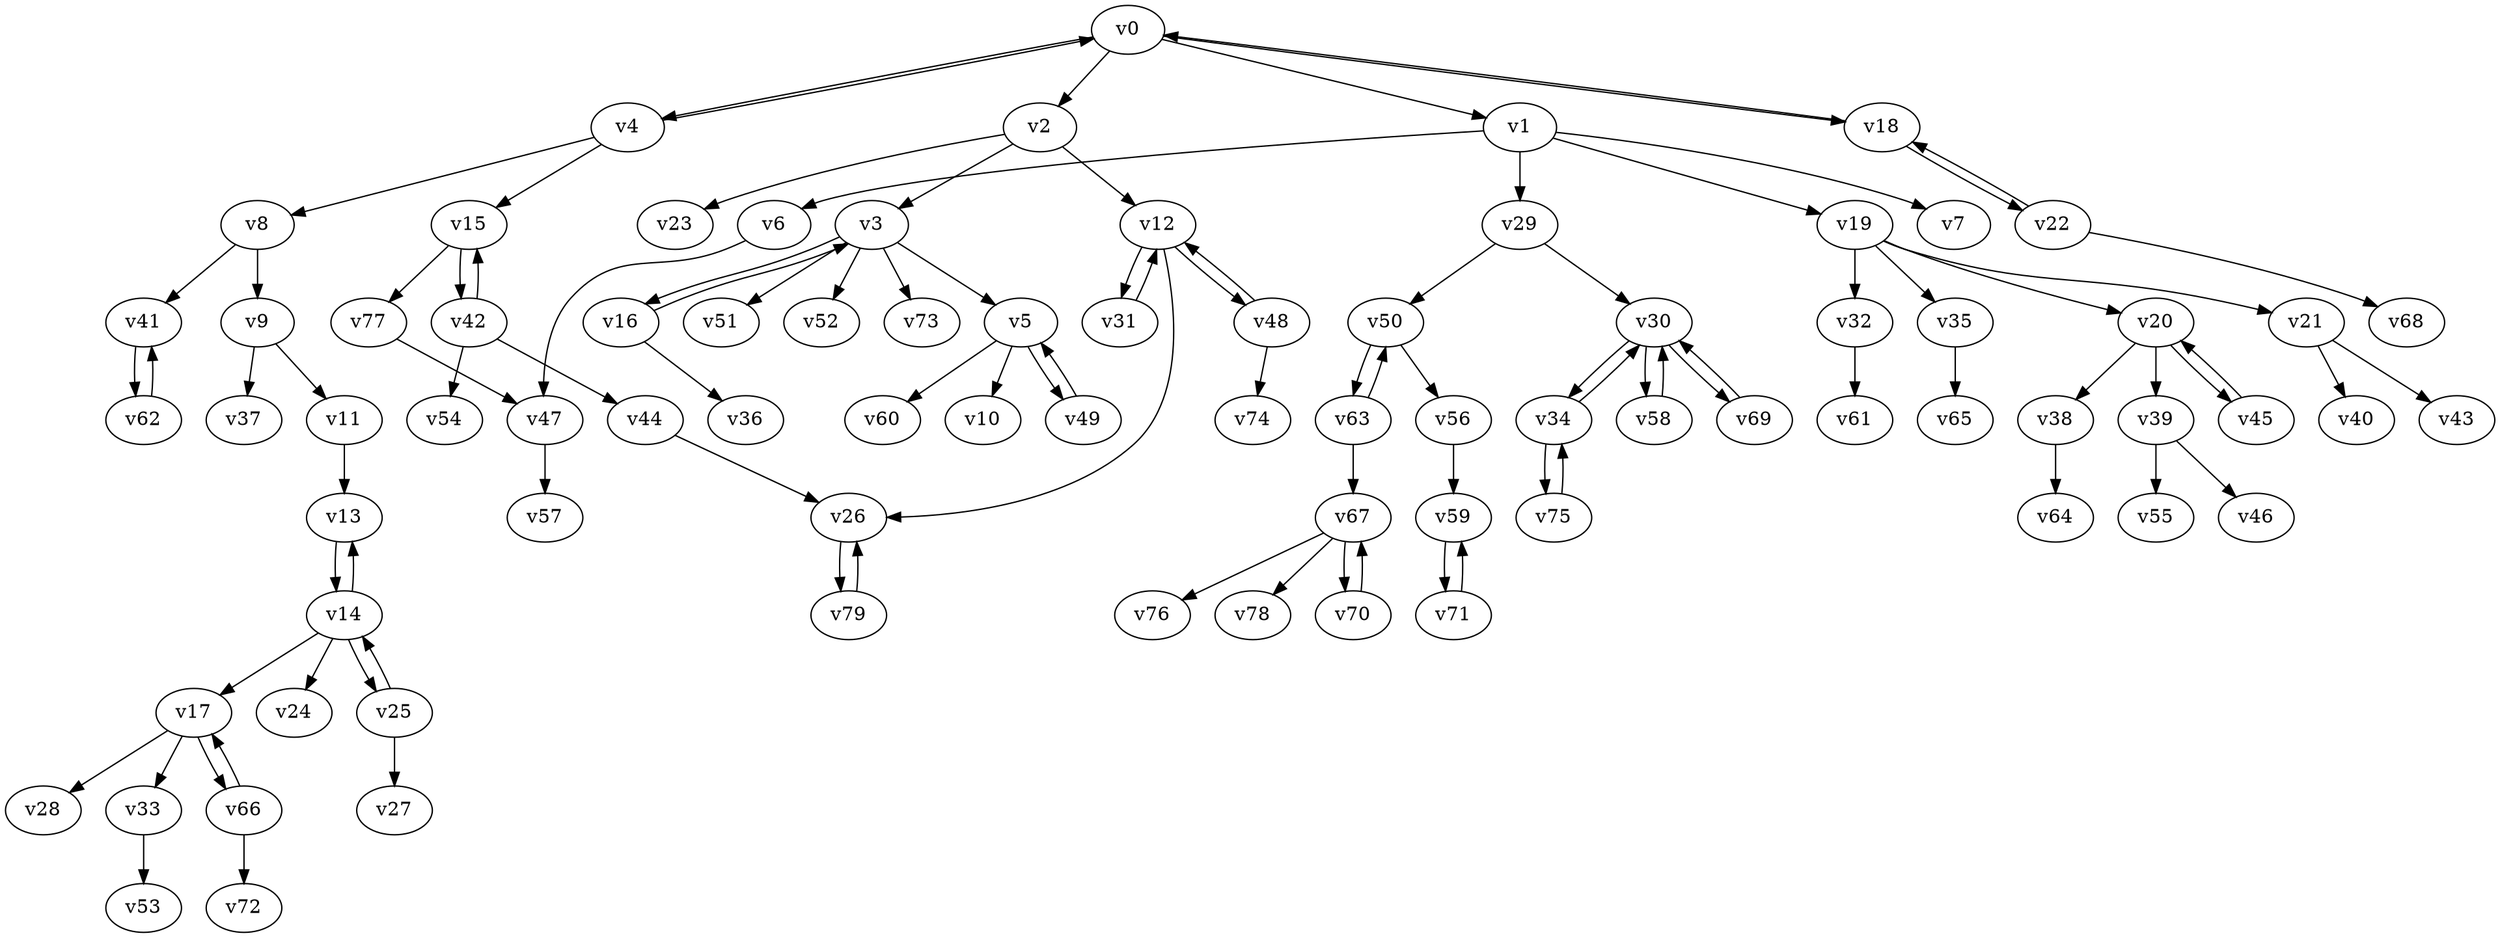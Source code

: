 digraph test107 {
    v0 [name="v0", player=0, weight=0];
    v1 [name="v1", player=1, weight=7];
    v2 [name="v2", player=0, weight=8];
    v3 [name="v3", player=1, weight=6];
    v4 [name="v4", player=0, weight=0];
    v5 [name="v5", player=1, weight=3];
    v6 [name="v6", player=0, weight=3];
    v7 [name="v7", player=1, weight=6];
    v8 [name="v8", player=0, weight=11];
    v9 [name="v9", player=1, weight=0];
    v10 [name="v10", player=0, weight=12];
    v11 [name="v11", player=1, weight=5];
    v12 [name="v12", player=0, weight=6];
    v13 [name="v13", player=1, weight=9];
    v14 [name="v14", player=0, weight=-2];
    v15 [name="v15", player=1, weight=5];
    v16 [name="v16", player=0, weight=9];
    v17 [name="v17", player=1, weight=9];
    v18 [name="v18", player=0, weight=13];
    v19 [name="v19", player=1, weight=7];
    v20 [name="v20", player=0, weight=17];
    v21 [name="v21", player=1, weight=11];
    v22 [name="v22", player=0, weight=1];
    v23 [name="v23", player=1, weight=8];
    v24 [name="v24", player=0, weight=15];
    v25 [name="v25", player=1, weight=12];
    v26 [name="v26", player=0, weight=11];
    v27 [name="v27", player=1, weight=1];
    v28 [name="v28", player=0, weight=-2];
    v29 [name="v29", player=1, weight=13];
    v30 [name="v30", player=0, weight=16];
    v31 [name="v31", player=1, weight=5];
    v32 [name="v32", player=0, weight=15];
    v33 [name="v33", player=1, weight=3];
    v34 [name="v34", player=0, weight=15];
    v35 [name="v35", player=1, weight=3];
    v36 [name="v36", player=0, weight=4];
    v37 [name="v37", player=1, weight=7];
    v38 [name="v38", player=0, weight=7];
    v39 [name="v39", player=1, weight=14];
    v40 [name="v40", player=0, weight=17];
    v41 [name="v41", player=1, weight=8];
    v42 [name="v42", player=0, weight=2];
    v43 [name="v43", player=1, weight=3];
    v44 [name="v44", player=0, weight=0];
    v45 [name="v45", player=1, weight=-3];
    v46 [name="v46", player=0, weight=6];
    v47 [name="v47", player=1, weight=6];
    v48 [name="v48", player=0, weight=11];
    v49 [name="v49", player=1, weight=-3];
    v50 [name="v50", player=0, weight=9];
    v51 [name="v51", player=1, weight=8];
    v52 [name="v52", player=0, weight=6];
    v53 [name="v53", player=1, weight=14];
    v54 [name="v54", player=0, weight=14];
    v55 [name="v55", player=1, weight=7];
    v56 [name="v56", player=0, weight=13];
    v57 [name="v57", player=1, weight=1];
    v58 [name="v58", player=0, weight=14];
    v59 [name="v59", player=1, weight=8];
    v60 [name="v60", player=0, weight=10];
    v61 [name="v61", player=1, weight=14];
    v62 [name="v62", player=0, weight=9];
    v63 [name="v63", player=1, weight=-2];
    v64 [name="v64", player=0, weight=-1];
    v65 [name="v65", player=1, weight=1];
    v66 [name="v66", player=0, weight=12];
    v67 [name="v67", player=1, weight=10];
    v68 [name="v68", player=0, weight=9];
    v69 [name="v69", player=1, weight=7];
    v70 [name="v70", player=0, weight=4];
    v71 [name="v71", player=1, weight=8];
    v72 [name="v72", player=0, weight=1];
    v73 [name="v73", player=1, weight=16];
    v74 [name="v74", player=0, weight=16];
    v75 [name="v75", player=1, weight=10];
    v76 [name="v76", player=0, weight=9];
    v77 [name="v77", player=1, weight=5];
    v78 [name="v78", player=0, weight=1];
    v79 [name="v79", player=1, weight=10];
    v0 -> v1;
    v0 -> v2;
    v2 -> v3;
    v0 -> v4;
    v4 -> v0;
    v3 -> v5;
    v1 -> v6;
    v1 -> v7;
    v4 -> v8;
    v8 -> v9;
    v5 -> v10;
    v9 -> v11;
    v2 -> v12;
    v11 -> v13;
    v13 -> v14;
    v14 -> v13;
    v4 -> v15;
    v3 -> v16;
    v16 -> v3;
    v14 -> v17;
    v0 -> v18;
    v18 -> v0;
    v1 -> v19;
    v19 -> v20;
    v19 -> v21;
    v18 -> v22;
    v22 -> v18;
    v2 -> v23;
    v14 -> v24;
    v14 -> v25;
    v25 -> v14;
    v12 -> v26;
    v25 -> v27;
    v17 -> v28;
    v1 -> v29;
    v29 -> v30;
    v12 -> v31;
    v31 -> v12;
    v19 -> v32;
    v17 -> v33;
    v30 -> v34;
    v34 -> v30;
    v19 -> v35;
    v16 -> v36;
    v9 -> v37;
    v20 -> v38;
    v20 -> v39;
    v21 -> v40;
    v8 -> v41;
    v15 -> v42;
    v42 -> v15;
    v21 -> v43;
    v42 -> v44;
    v20 -> v45;
    v45 -> v20;
    v39 -> v46;
    v6 -> v47;
    v12 -> v48;
    v48 -> v12;
    v5 -> v49;
    v49 -> v5;
    v29 -> v50;
    v3 -> v51;
    v3 -> v52;
    v33 -> v53;
    v42 -> v54;
    v39 -> v55;
    v50 -> v56;
    v47 -> v57;
    v30 -> v58;
    v58 -> v30;
    v56 -> v59;
    v5 -> v60;
    v32 -> v61;
    v41 -> v62;
    v62 -> v41;
    v50 -> v63;
    v63 -> v50;
    v38 -> v64;
    v35 -> v65;
    v17 -> v66;
    v66 -> v17;
    v63 -> v67;
    v22 -> v68;
    v30 -> v69;
    v69 -> v30;
    v67 -> v70;
    v70 -> v67;
    v59 -> v71;
    v71 -> v59;
    v66 -> v72;
    v3 -> v73;
    v48 -> v74;
    v34 -> v75;
    v75 -> v34;
    v67 -> v76;
    v15 -> v77;
    v67 -> v78;
    v26 -> v79;
    v79 -> v26;
    v77 -> v47;
    v44 -> v26;
}
